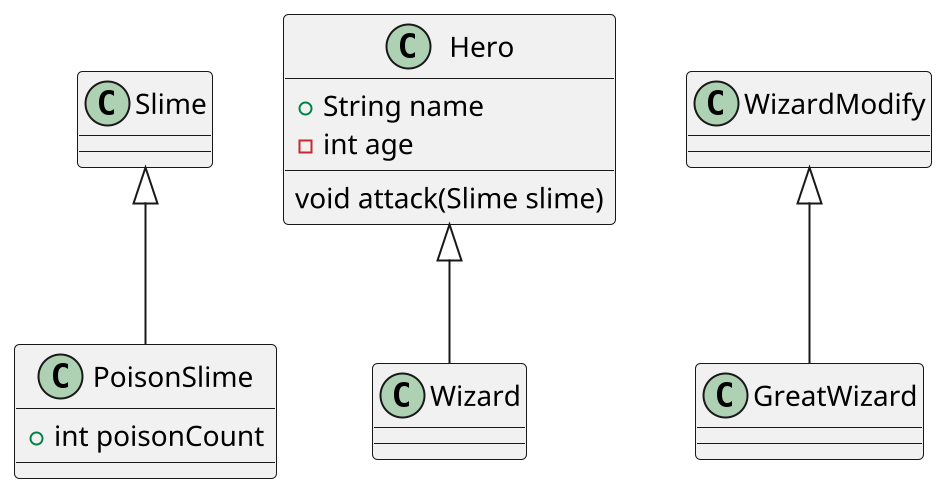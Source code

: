 @startuml

scale 2

class PoisonSlime extends Slime {
    + int poisonCount
}

class Hero {
    + String name
    - int age

    void attack(Slime slime)
}

class GreatWizard extends WizardModify {
}

class Wizard extends Hero
@enduml